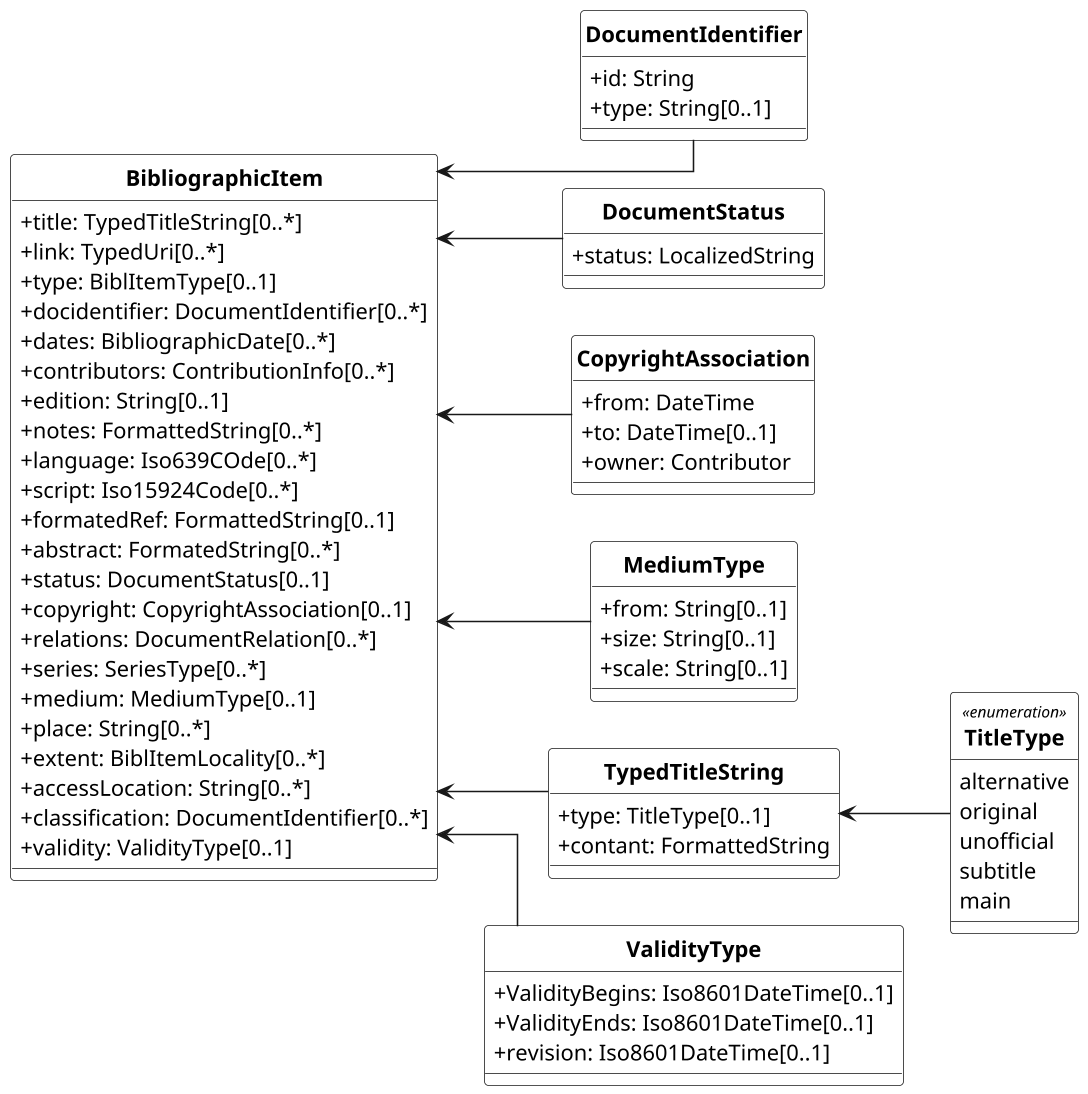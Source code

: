 @startuml RelBib_BibliographicItem
/'
Diagram:        RelBib_BibliographicItem
DateCreate:     30/08/2018
Description:    These bibliographic models are developed to consolidate and standardize the data models used for bibliographic and citation purposes.
                These models are meant to be fully compatible with ISO 690 and ISO TC 46’s (and SC 4, SC 9) work on bibliography.
                They are used extensively in the following projects as containers for bibliographic data management and for managing document metadata:

                - ISO Standards
                - CSD Standards
                - Chinese Standards (GB and family)
                - ISO bibliography gem
                
                Below are the UML diagrams.
                The document models are expressed as UML and as RelaxNG Compact (RNC) grammars; see discussion under Grammars. This repository contains the RNC grammars for the base BibliographicItem model, Citation model and the Contributor model.
                The document models are currently used by IsoDoc-based authoring tools for standards, which convert Asciidoctor source to XML representations of the document models, and validate the XML generated against the RNC schemas:
                
                - https://github.com/riboseinc/asciidoctor-iso
                - https://github.com/riboseinc/asciidoctor-csd
                - https://github.com/riboseinc/asciidoctor-gb
                
                They are also used by tools that render those XML representations of the document models, into HTML and Microsoft Word:
                
                - https://github.com/riboseinc/isodoc
                - https://github.com/riboseinc/asciidoctor-csd (inheriting from isodoc)
                - https://github.com/riboseinc/asciidoctor-gb (inheriting from isodoc)

Hystory of changes:
> DD/MM/YYYY
    - 
    - 
'/

'******* CONFIGURATION ************************************************
left to right direction
skinparam classAttributeIconSize 0
skinparam Dpi 150
skinparam Monochrome true
skinparam LineType ortho
skinparam nodesep 30
skinparam ranksep 30
hide circle
/' skinparam CircledCharacterRadius 0 '/
/' skinparam CircledCharacterFontSize 0 '/
skinparam Default {
TextAlignment center
FontName Helvetica
}
skinparam Class {
AttributeIconSize 0
BackgroundColor White
FontStyle bold
StereotypeFontSize 10
}
skinparam Rectangle {
BackgroundColor White
FontStyle bold
FontSize 11
StereotypeFontSize 10
}
skinparam Object {
BackgroundColor White
FontStyle bold
FontSize 11
StereotypeFontSize 10
}
skinparam Entity {
StereotypeFontSize 10
}

'******* CLASS DEFINITION *********************************************
class BibliographicItem {
    +title: TypedTitleString[0..*]
    +link: TypedUri[0..*]
    +type: BiblItemType[0..1]
    +docidentifier: DocumentIdentifier[0..*]
    +dates: BibliographicDate[0..*]
    +contributors: ContributionInfo[0..*]
    +edition: String[0..1]
    +notes: FormattedString[0..*]
    +language: Iso639COde[0..*]
    +script: Iso15924Code[0..*]
    +formatedRef: FormattedString[0..1]
    +abstract: FormatedString[0..*]
    +status: DocumentStatus[0..1]
    +copyright: CopyrightAssociation[0..1]
    +relations: DocumentRelation[0..*]
    +series: SeriesType[0..*]
    +medium: MediumType[0..1]
    +place: String[0..*]
    +extent: BiblItemLocality[0..*]
    +accessLocation: String[0..*]
    +classification: DocumentIdentifier[0..*]
    +validity: ValidityType[0..1]
}

class DocumentIdentifier{
    +id: String
    +type: String[0..1]
}

class DocumentStatus{
    +status: LocalizedString
}

class CopyrightAssociation{
    +from: DateTime
    +to: DateTime[0..1]
    +owner: Contributor
}

class MediumType{
    +from: String[0..1]
    +size: String[0..1]
    +scale: String[0..1]
}

class TypedTitleString{
    +type: TitleType[0..1]
    +contant: FormattedString
}

class ValidityType{
    +ValidityBegins: Iso8601DateTime[0..1]
    +ValidityEnds: Iso8601DateTime[0..1]
    +revision: Iso8601DateTime[0..1]
}

enum TitleType <<enumeration>>{
    alternative
    original
    unofficial
    subtitle
    main
}

'******* NOTES ********************************************************


'******* CLASS RELATIONS **********************************************

BibliographicItem <-- DocumentIdentifier
BibliographicItem <-- DocumentStatus
BibliographicItem <-- CopyrightAssociation
BibliographicItem <-- MediumType
BibliographicItem <-- TypedTitleString
BibliographicItem <-- ValidityType

TypedTitleString <-- TitleType

@enduml